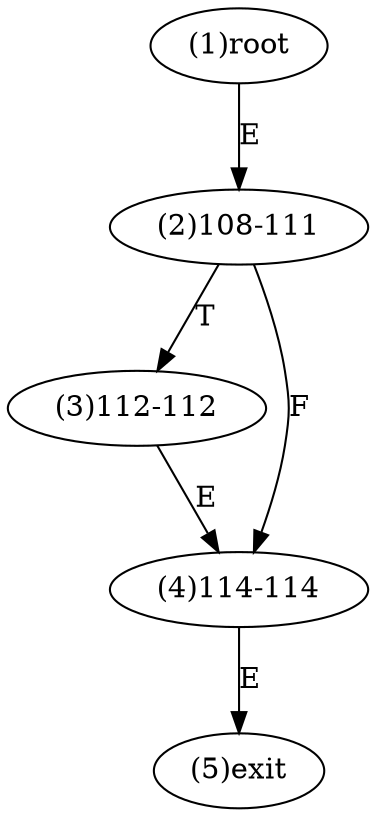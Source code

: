 digraph "" { 
1[ label="(1)root"];
2[ label="(2)108-111"];
3[ label="(3)112-112"];
4[ label="(4)114-114"];
5[ label="(5)exit"];
1->2[ label="E"];
2->4[ label="F"];
2->3[ label="T"];
3->4[ label="E"];
4->5[ label="E"];
}